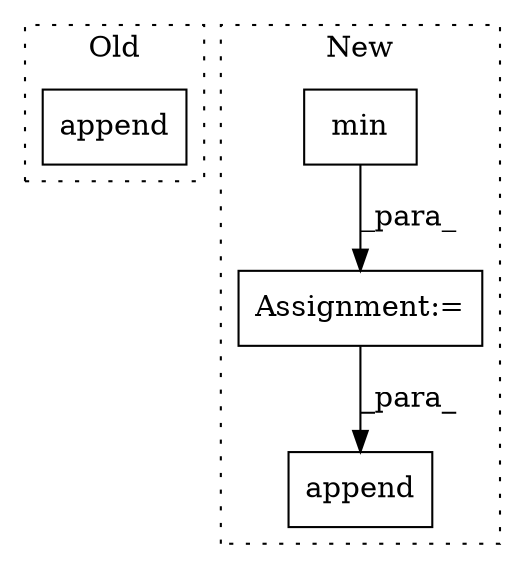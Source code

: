 digraph G {
subgraph cluster0 {
1 [label="append" a="32" s="1826,1977" l="7,1" shape="box"];
label = "Old";
style="dotted";
}
subgraph cluster1 {
2 [label="min" a="32" s="1836,1934" l="4,1" shape="box"];
3 [label="Assignment:=" a="7" s="1835" l="1" shape="box"];
4 [label="append" a="32" s="1953,1968" l="7,1" shape="box"];
label = "New";
style="dotted";
}
2 -> 3 [label="_para_"];
3 -> 4 [label="_para_"];
}